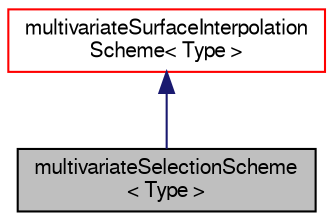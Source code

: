 digraph "multivariateSelectionScheme&lt; Type &gt;"
{
  bgcolor="transparent";
  edge [fontname="FreeSans",fontsize="10",labelfontname="FreeSans",labelfontsize="10"];
  node [fontname="FreeSans",fontsize="10",shape=record];
  Node1 [label="multivariateSelectionScheme\l\< Type \>",height=0.2,width=0.4,color="black", fillcolor="grey75", style="filled" fontcolor="black"];
  Node2 -> Node1 [dir="back",color="midnightblue",fontsize="10",style="solid",fontname="FreeSans"];
  Node2 [label="multivariateSurfaceInterpolation\lScheme\< Type \>",height=0.2,width=0.4,color="red",URL="$a01519.html",tooltip="Abstract base class for multi-variate surface interpolation schemes. "];
}
